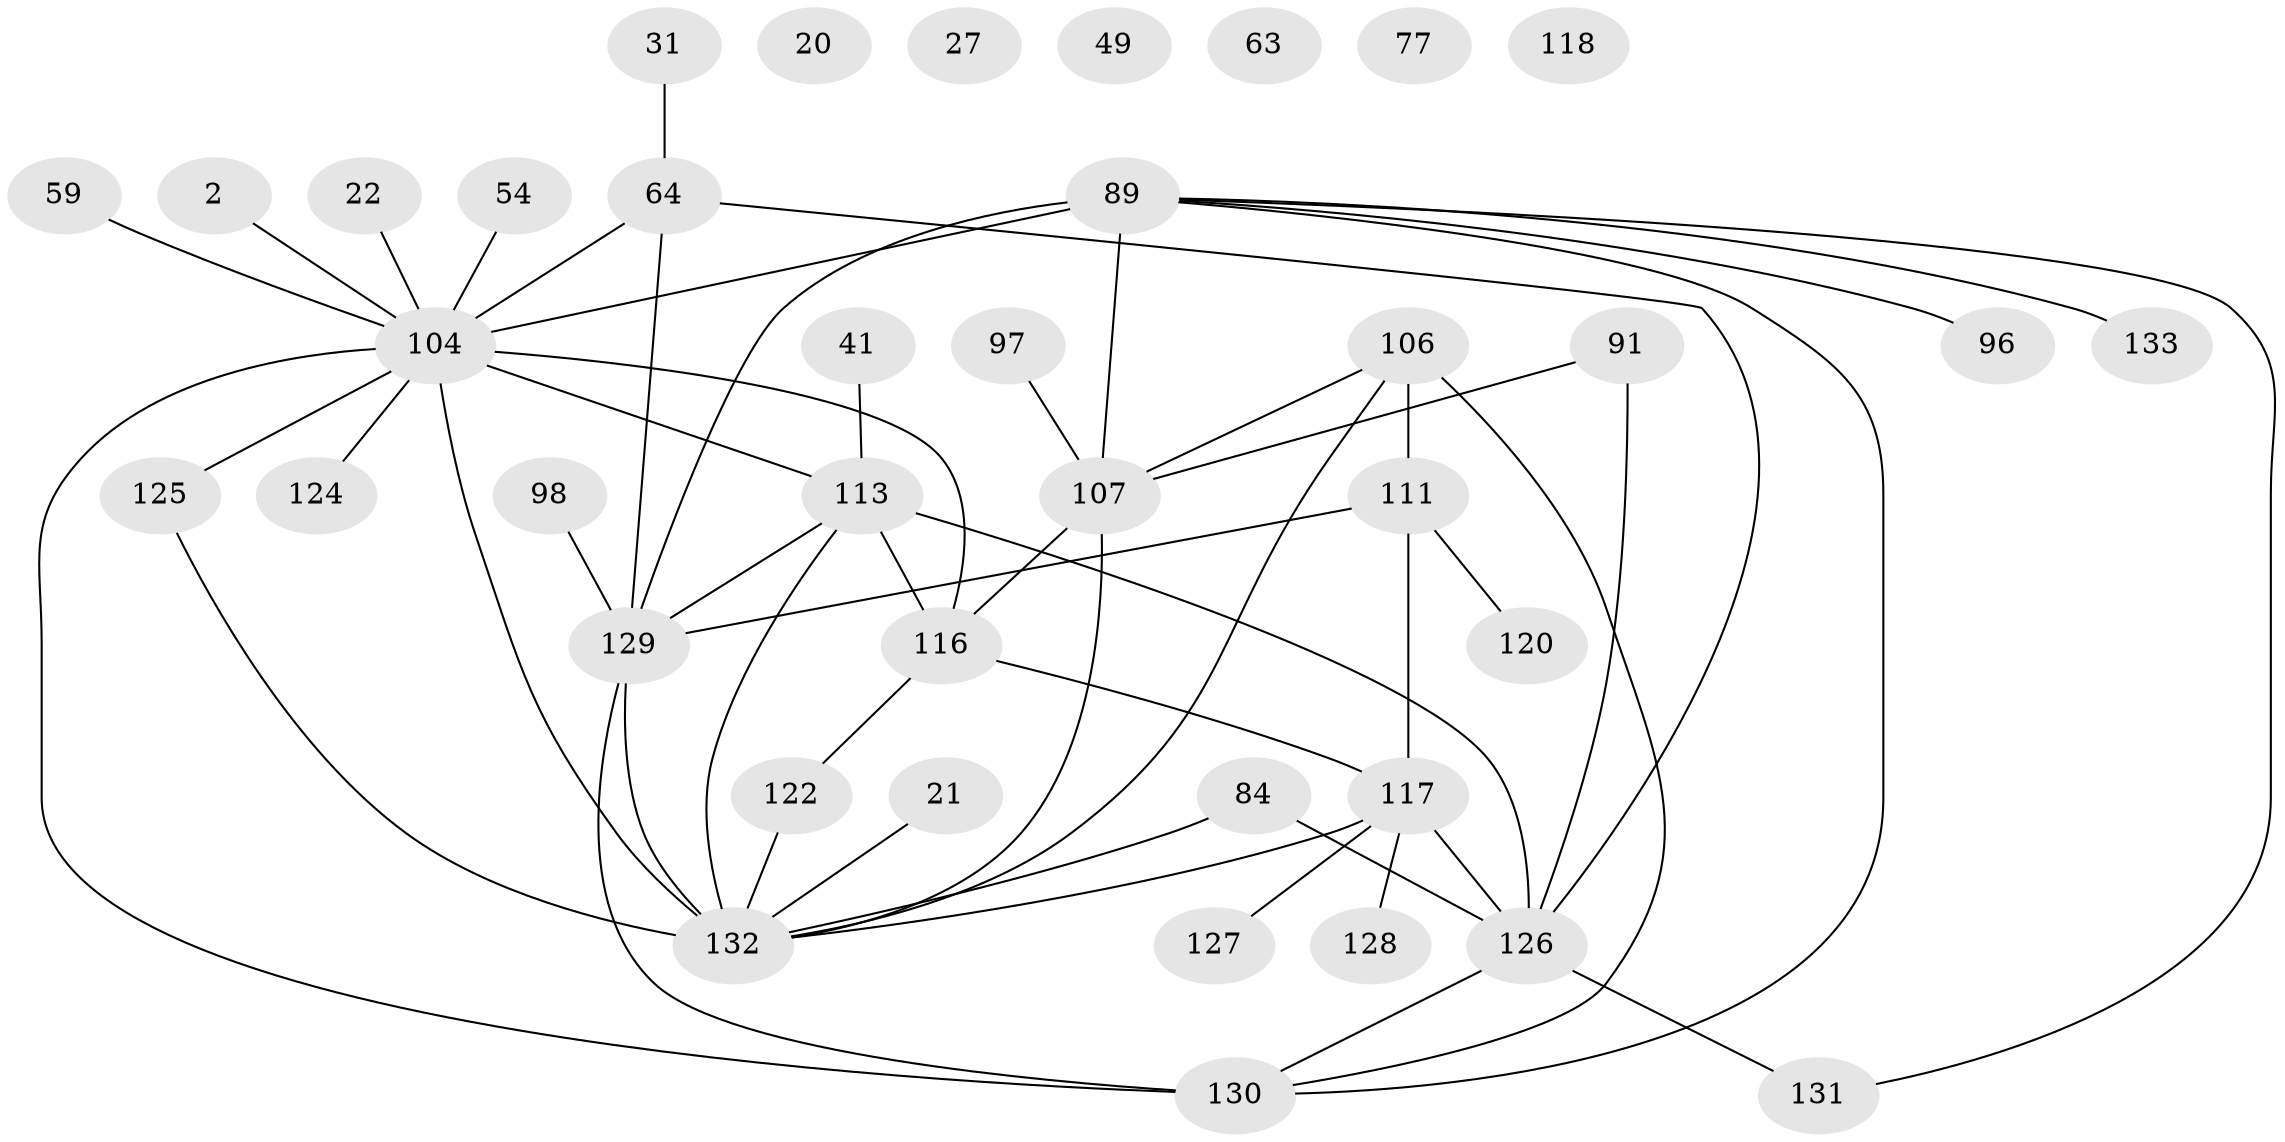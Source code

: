 // original degree distribution, {2: 0.22556390977443608, 1: 0.19548872180451127, 4: 0.15789473684210525, 3: 0.21804511278195488, 5: 0.09022556390977443, 6: 0.045112781954887216, 0: 0.045112781954887216, 8: 0.015037593984962405, 7: 0.007518796992481203}
// Generated by graph-tools (version 1.1) at 2025/42/03/04/25 21:42:25]
// undirected, 39 vertices, 54 edges
graph export_dot {
graph [start="1"]
  node [color=gray90,style=filled];
  2;
  20;
  21;
  22;
  27;
  31;
  41 [super="+11"];
  49;
  54;
  59;
  63;
  64 [super="+56"];
  77;
  84;
  89 [super="+81+25+43"];
  91;
  96;
  97;
  98;
  104 [super="+42+101+66"];
  106 [super="+33+70"];
  107 [super="+92+100+85+65+86+87"];
  111 [super="+35+103"];
  113 [super="+79+99+88"];
  116 [super="+68+78"];
  117 [super="+105+5+32+67"];
  118;
  120;
  122;
  124;
  125 [super="+74"];
  126 [super="+24+123+94+80"];
  127;
  128 [super="+114"];
  129 [super="+51+102"];
  130 [super="+108+119+110"];
  131 [super="+69"];
  132 [super="+50+121+95"];
  133;
  2 -- 104;
  21 -- 132;
  22 -- 104;
  31 -- 64;
  41 -- 113;
  54 -- 104;
  59 -- 104;
  64 -- 104 [weight=2];
  64 -- 129 [weight=3];
  64 -- 126;
  84 -- 132;
  84 -- 126;
  89 -- 131;
  89 -- 129 [weight=2];
  89 -- 96;
  89 -- 107 [weight=3];
  89 -- 130;
  89 -- 104 [weight=3];
  89 -- 133;
  91 -- 107;
  91 -- 126;
  97 -- 107;
  98 -- 129;
  104 -- 125 [weight=2];
  104 -- 130 [weight=2];
  104 -- 132 [weight=3];
  104 -- 116;
  104 -- 124;
  104 -- 113;
  106 -- 111 [weight=3];
  106 -- 130 [weight=2];
  106 -- 132;
  106 -- 107;
  107 -- 132;
  107 -- 116;
  111 -- 129 [weight=3];
  111 -- 117 [weight=3];
  111 -- 120;
  113 -- 126 [weight=5];
  113 -- 116 [weight=2];
  113 -- 129 [weight=3];
  113 -- 132;
  116 -- 117 [weight=2];
  116 -- 122;
  117 -- 127;
  117 -- 128 [weight=3];
  117 -- 132 [weight=2];
  117 -- 126 [weight=2];
  122 -- 132 [weight=2];
  125 -- 132;
  126 -- 130 [weight=3];
  126 -- 131;
  129 -- 130 [weight=4];
  129 -- 132 [weight=3];
}

